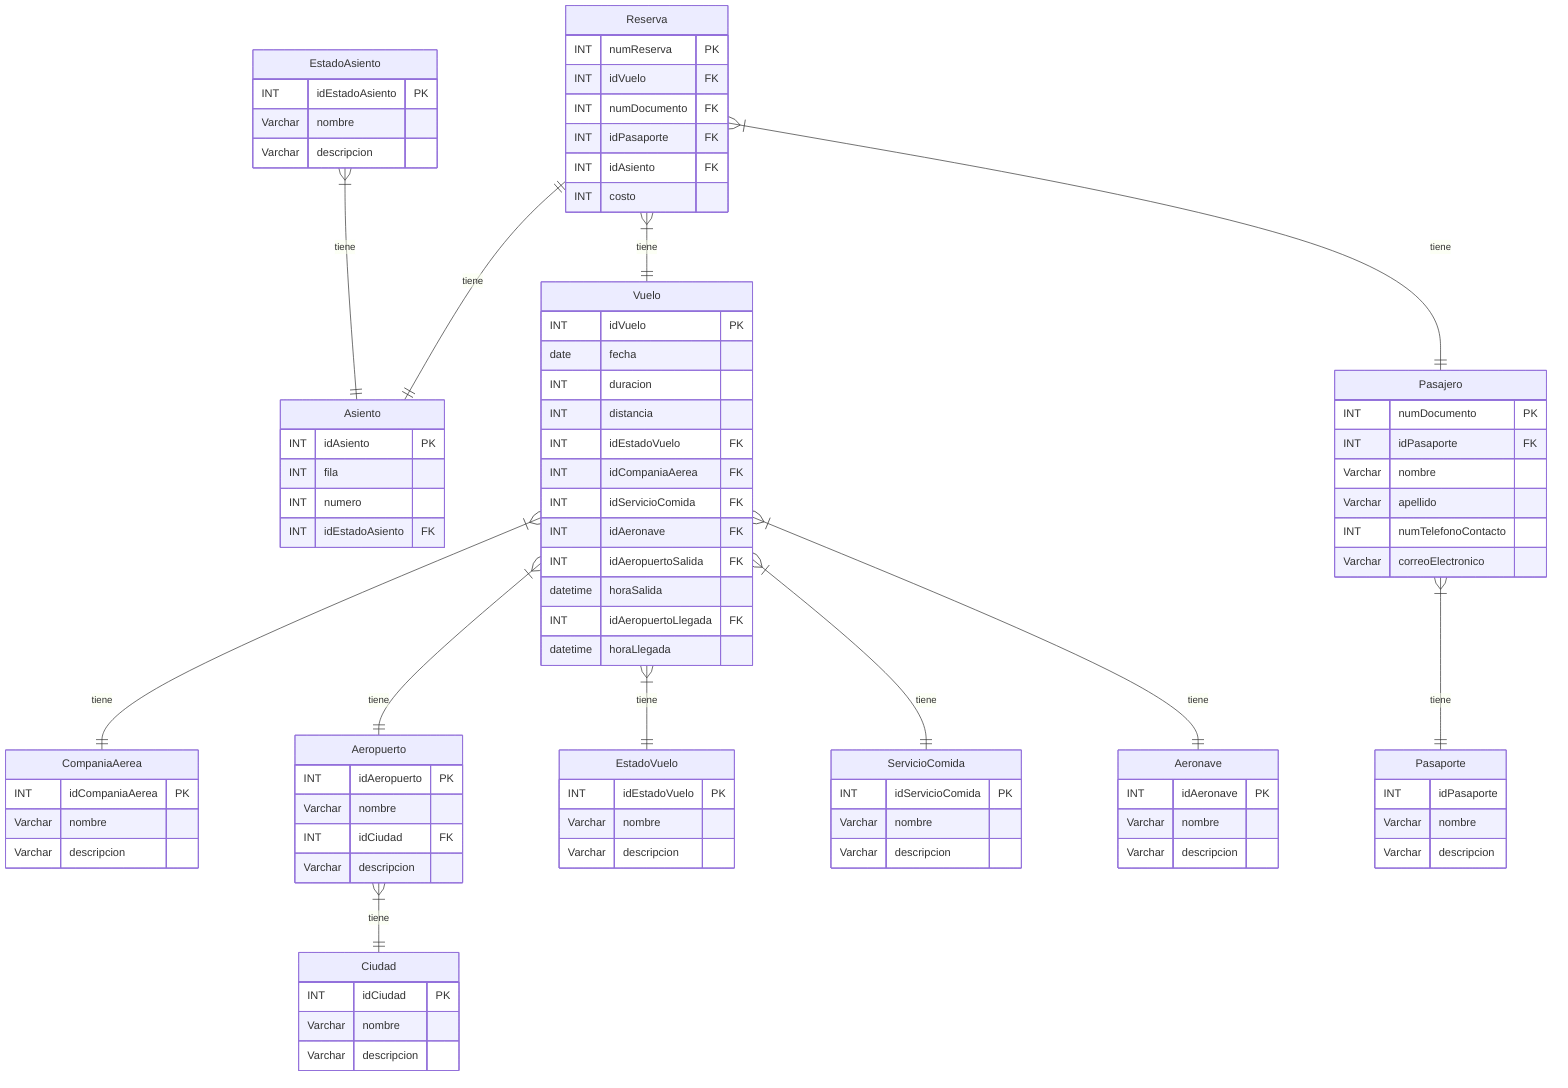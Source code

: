 erDiagram
   
    EstadoAsiento }|--|| Asiento : tiene
    Vuelo }|--|| CompaniaAerea : tiene
    Vuelo }|--|| Aeropuerto : tiene
    Vuelo }|--|| EstadoVuelo : tiene
    Reserva ||--|| Asiento : tiene
    Reserva }|--|| Pasajero : tiene 
    Reserva }|--|| Vuelo : tiene
    Aeropuerto }|--|| Ciudad : tiene
    Vuelo }|--|| ServicioComida : tiene
    Vuelo }|--|| Aeronave : tiene
    Pasajero }|--|| Pasaporte : tiene

    Aeropuerto {
        INT idAeropuerto PK
        Varchar nombre
        INT idCiudad FK
        Varchar descripcion
    }

    Ciudad {
        INT idCiudad PK
        Varchar nombre 
        Varchar descripcion
    }

    CompaniaAerea {
        INT idCompaniaAerea PK
        Varchar nombre
        Varchar descripcion
    }

    ServicioComida {
        INT idServicioComida PK
        Varchar nombre
        Varchar descripcion
    }

    Aeronave {
        INT idAeronave PK
        Varchar nombre
        Varchar descripcion
    }

    Pasajero {
        INT numDocumento PK
        INT idPasaporte FK
        Varchar nombre
        Varchar apellido
        INT numTelefonoContacto
        Varchar correoElectronico
    }

    Pasaporte {
        INT idPasaporte
        Varchar nombre
        Varchar descripcion
    }

    EstadoAsiento {
        INT idEstadoAsiento PK
        Varchar nombre 
        Varchar descripcion 
    }

    Asiento {
        INT idAsiento PK
        INT fila
        INT numero
        INT idEstadoAsiento FK 
    }

    Vuelo {
        INT idVuelo PK 
        date fecha 
        INT duracion 
        INT distancia 
        INT idEstadoVuelo FK
        INT idCompaniaAerea FK
        INT idServicioComida FK
        INT idAeronave FK
        INT idAeropuertoSalida FK
        datetime horaSalida
        INT idAeropuertoLlegada FK
        datetime horaLlegada
    }

    EstadoVuelo {
        INT idEstadoVuelo PK
        Varchar nombre
        Varchar descripcion
    }

    Reserva {
        INT numReserva PK
        INT idVuelo FK
        INT numDocumento FK
        INT idPasaporte FK
        INT idAsiento FK 
        INT costo
    }